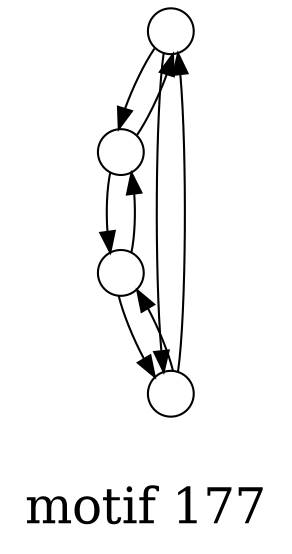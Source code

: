 /*****
motif 177
*****/

digraph G {
  graph [splines=false overlap=false]
  node  [shape=ellipse, width=0.3, height=0.3, label=""]
  0 ;
  1 ;
  2 ;
  3 ;
  0 -> 1;
  0 -> 2;
  1 -> 0;
  1 -> 3;
  2 -> 0;
  2 -> 3;
  3 -> 1;
  3 -> 2;
  label = "\nmotif 177\n";  fontsize=24;
}
